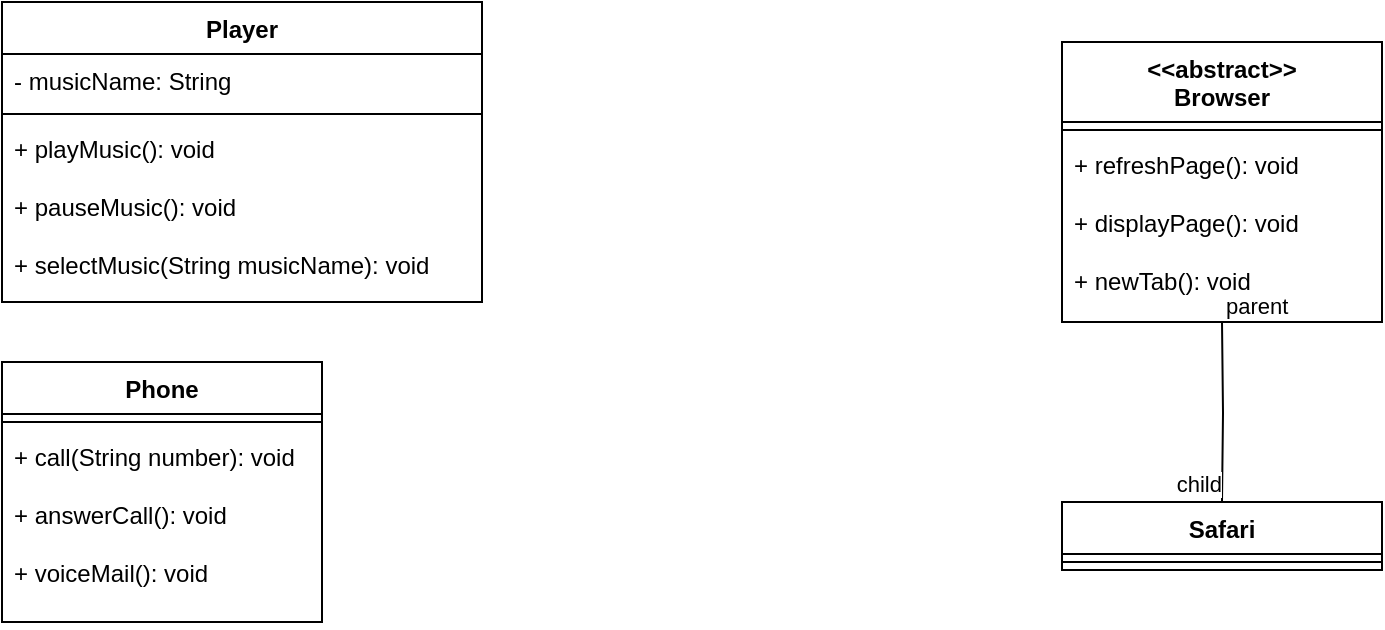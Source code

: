 <mxfile version="21.6.6" type="device">
  <diagram name="Página-1" id="zd9VaXw9AOAhs6drL3UH">
    <mxGraphModel dx="1106" dy="579" grid="1" gridSize="10" guides="1" tooltips="1" connect="1" arrows="1" fold="1" page="1" pageScale="1" pageWidth="827" pageHeight="1169" math="0" shadow="0">
      <root>
        <mxCell id="0" />
        <mxCell id="1" parent="0" />
        <mxCell id="maa_0CXKn9_A9y5IXyn0-17" value="&amp;lt;&amp;lt;abstract&amp;gt;&amp;gt;&lt;br&gt;Browser" style="swimlane;fontStyle=1;align=center;verticalAlign=top;childLayout=stackLayout;horizontal=1;startSize=40;horizontalStack=0;resizeParent=1;resizeParentMax=0;resizeLast=0;collapsible=1;marginBottom=0;whiteSpace=wrap;html=1;" vertex="1" parent="1">
          <mxGeometry x="590" y="90" width="160" height="140" as="geometry" />
        </mxCell>
        <mxCell id="maa_0CXKn9_A9y5IXyn0-19" value="" style="line;strokeWidth=1;fillColor=none;align=left;verticalAlign=middle;spacingTop=-1;spacingLeft=3;spacingRight=3;rotatable=0;labelPosition=right;points=[];portConstraint=eastwest;strokeColor=inherit;" vertex="1" parent="maa_0CXKn9_A9y5IXyn0-17">
          <mxGeometry y="40" width="160" height="8" as="geometry" />
        </mxCell>
        <mxCell id="maa_0CXKn9_A9y5IXyn0-20" value="+ refreshPage(): void&lt;br&gt;&lt;br&gt;+ displayPage(): void&lt;br&gt;&lt;br&gt;+ newTab(): void" style="text;strokeColor=none;fillColor=none;align=left;verticalAlign=top;spacingLeft=4;spacingRight=4;overflow=hidden;rotatable=0;points=[[0,0.5],[1,0.5]];portConstraint=eastwest;whiteSpace=wrap;html=1;" vertex="1" parent="maa_0CXKn9_A9y5IXyn0-17">
          <mxGeometry y="48" width="160" height="92" as="geometry" />
        </mxCell>
        <mxCell id="maa_0CXKn9_A9y5IXyn0-27" value="" style="endArrow=none;html=1;edgeStyle=orthogonalEdgeStyle;rounded=0;entryX=0.5;entryY=0;entryDx=0;entryDy=0;" edge="1" parent="1" target="maa_0CXKn9_A9y5IXyn0-34">
          <mxGeometry relative="1" as="geometry">
            <mxPoint x="670" y="230" as="sourcePoint" />
            <mxPoint x="290" y="460" as="targetPoint" />
          </mxGeometry>
        </mxCell>
        <mxCell id="maa_0CXKn9_A9y5IXyn0-28" value="parent" style="edgeLabel;resizable=0;html=1;align=left;verticalAlign=bottom;" connectable="0" vertex="1" parent="maa_0CXKn9_A9y5IXyn0-27">
          <mxGeometry x="-1" relative="1" as="geometry" />
        </mxCell>
        <mxCell id="maa_0CXKn9_A9y5IXyn0-29" value="child" style="edgeLabel;resizable=0;html=1;align=right;verticalAlign=bottom;" connectable="0" vertex="1" parent="maa_0CXKn9_A9y5IXyn0-27">
          <mxGeometry x="1" relative="1" as="geometry" />
        </mxCell>
        <mxCell id="maa_0CXKn9_A9y5IXyn0-34" value="Safari" style="swimlane;fontStyle=1;align=center;verticalAlign=top;childLayout=stackLayout;horizontal=1;startSize=26;horizontalStack=0;resizeParent=1;resizeParentMax=0;resizeLast=0;collapsible=1;marginBottom=0;whiteSpace=wrap;html=1;" vertex="1" parent="1">
          <mxGeometry x="590" y="320" width="160" height="34" as="geometry" />
        </mxCell>
        <mxCell id="maa_0CXKn9_A9y5IXyn0-36" value="" style="line;strokeWidth=1;fillColor=none;align=left;verticalAlign=middle;spacingTop=-1;spacingLeft=3;spacingRight=3;rotatable=0;labelPosition=right;points=[];portConstraint=eastwest;strokeColor=inherit;" vertex="1" parent="maa_0CXKn9_A9y5IXyn0-34">
          <mxGeometry y="26" width="160" height="8" as="geometry" />
        </mxCell>
        <mxCell id="maa_0CXKn9_A9y5IXyn0-38" value="Phone" style="swimlane;fontStyle=1;align=center;verticalAlign=top;childLayout=stackLayout;horizontal=1;startSize=26;horizontalStack=0;resizeParent=1;resizeParentMax=0;resizeLast=0;collapsible=1;marginBottom=0;whiteSpace=wrap;html=1;" vertex="1" parent="1">
          <mxGeometry x="60" y="250" width="160" height="130" as="geometry" />
        </mxCell>
        <mxCell id="maa_0CXKn9_A9y5IXyn0-40" value="" style="line;strokeWidth=1;fillColor=none;align=left;verticalAlign=middle;spacingTop=-1;spacingLeft=3;spacingRight=3;rotatable=0;labelPosition=right;points=[];portConstraint=eastwest;strokeColor=inherit;" vertex="1" parent="maa_0CXKn9_A9y5IXyn0-38">
          <mxGeometry y="26" width="160" height="8" as="geometry" />
        </mxCell>
        <mxCell id="maa_0CXKn9_A9y5IXyn0-41" value="+ call(String number): void&lt;br&gt;&lt;br&gt;+ answerCall(): void&lt;br&gt;&lt;br&gt;+ voiceMail(): void" style="text;strokeColor=none;fillColor=none;align=left;verticalAlign=top;spacingLeft=4;spacingRight=4;overflow=hidden;rotatable=0;points=[[0,0.5],[1,0.5]];portConstraint=eastwest;whiteSpace=wrap;html=1;" vertex="1" parent="maa_0CXKn9_A9y5IXyn0-38">
          <mxGeometry y="34" width="160" height="96" as="geometry" />
        </mxCell>
        <mxCell id="maa_0CXKn9_A9y5IXyn0-46" value="Player" style="swimlane;fontStyle=1;align=center;verticalAlign=top;childLayout=stackLayout;horizontal=1;startSize=26;horizontalStack=0;resizeParent=1;resizeParentMax=0;resizeLast=0;collapsible=1;marginBottom=0;whiteSpace=wrap;html=1;" vertex="1" parent="1">
          <mxGeometry x="60" y="70" width="240" height="150" as="geometry" />
        </mxCell>
        <mxCell id="maa_0CXKn9_A9y5IXyn0-47" value="- musicName: String" style="text;strokeColor=none;fillColor=none;align=left;verticalAlign=top;spacingLeft=4;spacingRight=4;overflow=hidden;rotatable=0;points=[[0,0.5],[1,0.5]];portConstraint=eastwest;whiteSpace=wrap;html=1;" vertex="1" parent="maa_0CXKn9_A9y5IXyn0-46">
          <mxGeometry y="26" width="240" height="26" as="geometry" />
        </mxCell>
        <mxCell id="maa_0CXKn9_A9y5IXyn0-48" value="" style="line;strokeWidth=1;fillColor=none;align=left;verticalAlign=middle;spacingTop=-1;spacingLeft=3;spacingRight=3;rotatable=0;labelPosition=right;points=[];portConstraint=eastwest;strokeColor=inherit;" vertex="1" parent="maa_0CXKn9_A9y5IXyn0-46">
          <mxGeometry y="52" width="240" height="8" as="geometry" />
        </mxCell>
        <mxCell id="maa_0CXKn9_A9y5IXyn0-49" value="+ playMusic(): void&lt;br style=&quot;border-color: var(--border-color);&quot;&gt;&lt;br style=&quot;border-color: var(--border-color);&quot;&gt;+ pauseMusic(): void&lt;br style=&quot;border-color: var(--border-color);&quot;&gt;&lt;br style=&quot;border-color: var(--border-color);&quot;&gt;+ selectMusic(String musicName): void" style="text;strokeColor=none;fillColor=none;align=left;verticalAlign=top;spacingLeft=4;spacingRight=4;overflow=hidden;rotatable=0;points=[[0,0.5],[1,0.5]];portConstraint=eastwest;whiteSpace=wrap;html=1;" vertex="1" parent="maa_0CXKn9_A9y5IXyn0-46">
          <mxGeometry y="60" width="240" height="90" as="geometry" />
        </mxCell>
      </root>
    </mxGraphModel>
  </diagram>
</mxfile>
